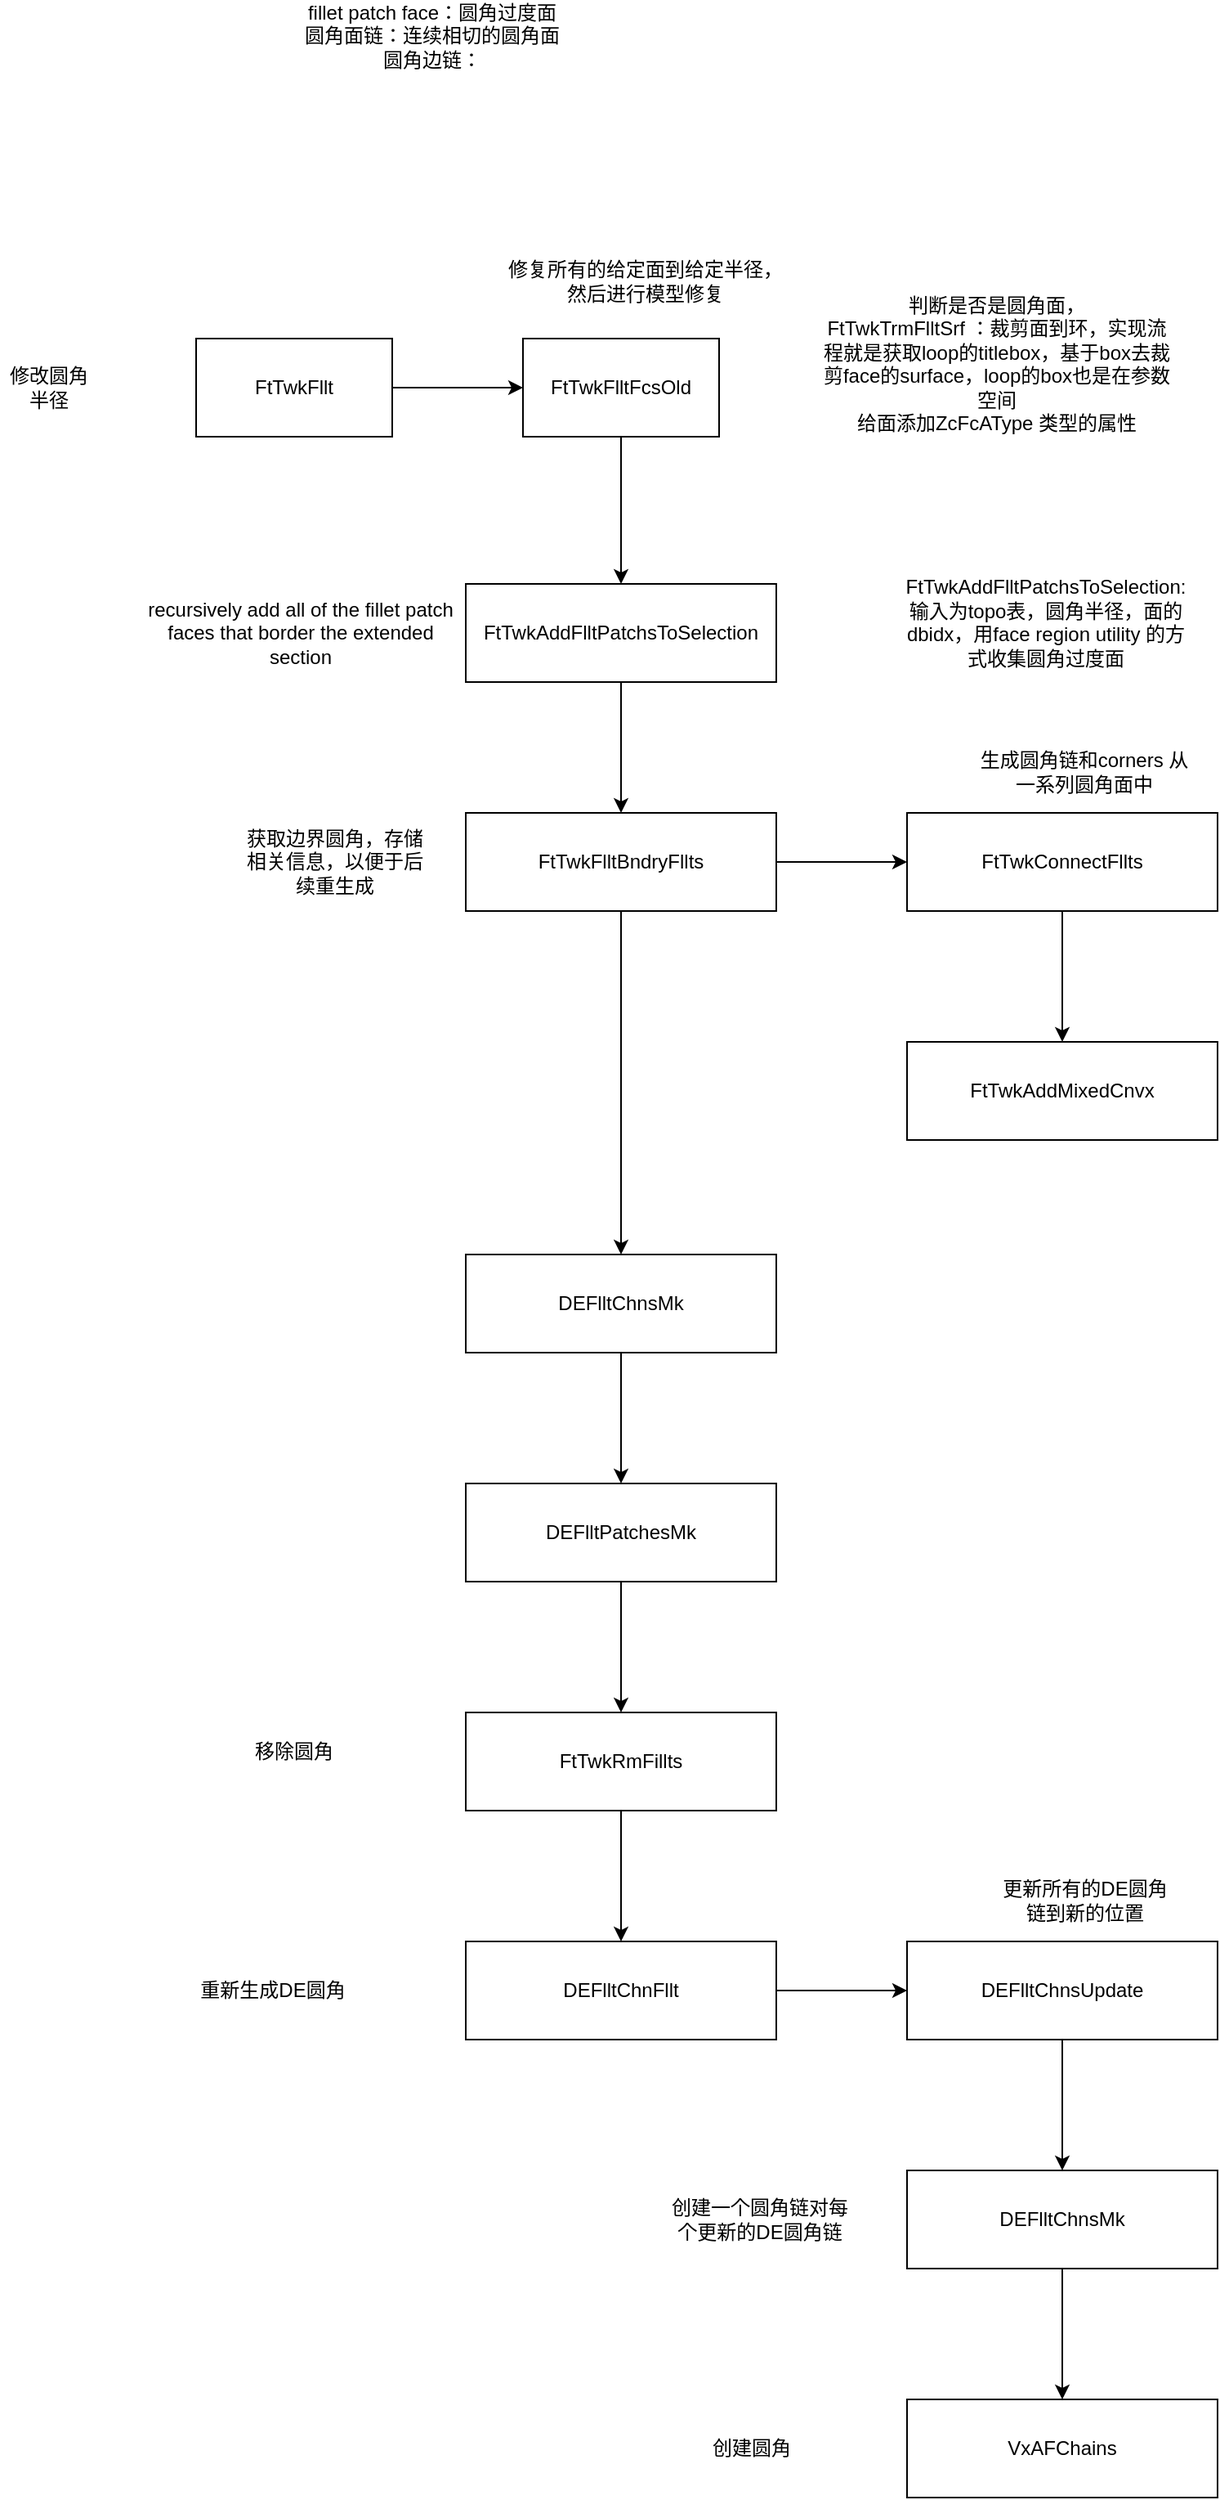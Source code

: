 <mxfile version="24.7.16">
  <diagram name="第 1 页" id="iBJ_GWcfPtX9u_OSnHqf">
    <mxGraphModel dx="1050" dy="618" grid="1" gridSize="10" guides="1" tooltips="1" connect="1" arrows="1" fold="1" page="1" pageScale="1" pageWidth="827" pageHeight="1169" math="0" shadow="0">
      <root>
        <mxCell id="0" />
        <mxCell id="1" parent="0" />
        <mxCell id="LDhWUrSwQTJ1c1cMy9sq-4" value="" style="edgeStyle=orthogonalEdgeStyle;rounded=0;orthogonalLoop=1;jettySize=auto;html=1;" edge="1" parent="1" source="LDhWUrSwQTJ1c1cMy9sq-1" target="LDhWUrSwQTJ1c1cMy9sq-3">
          <mxGeometry relative="1" as="geometry" />
        </mxCell>
        <mxCell id="LDhWUrSwQTJ1c1cMy9sq-1" value="FtTwkFllt" style="rounded=0;whiteSpace=wrap;html=1;" vertex="1" parent="1">
          <mxGeometry x="350" y="290" width="120" height="60" as="geometry" />
        </mxCell>
        <mxCell id="LDhWUrSwQTJ1c1cMy9sq-2" value="修改圆角半径" style="text;html=1;align=center;verticalAlign=middle;whiteSpace=wrap;rounded=0;" vertex="1" parent="1">
          <mxGeometry x="230" y="305" width="60" height="30" as="geometry" />
        </mxCell>
        <mxCell id="LDhWUrSwQTJ1c1cMy9sq-8" value="" style="edgeStyle=orthogonalEdgeStyle;rounded=0;orthogonalLoop=1;jettySize=auto;html=1;" edge="1" parent="1" source="LDhWUrSwQTJ1c1cMy9sq-3" target="LDhWUrSwQTJ1c1cMy9sq-7">
          <mxGeometry relative="1" as="geometry" />
        </mxCell>
        <mxCell id="LDhWUrSwQTJ1c1cMy9sq-3" value="FtTwkFlltFcsOld" style="rounded=0;whiteSpace=wrap;html=1;" vertex="1" parent="1">
          <mxGeometry x="550" y="290" width="120" height="60" as="geometry" />
        </mxCell>
        <mxCell id="LDhWUrSwQTJ1c1cMy9sq-5" value="修复所有的给定面到给定半径，然后进行模型修复" style="text;html=1;align=center;verticalAlign=middle;whiteSpace=wrap;rounded=0;" vertex="1" parent="1">
          <mxGeometry x="540" y="240" width="170" height="30" as="geometry" />
        </mxCell>
        <mxCell id="LDhWUrSwQTJ1c1cMy9sq-6" value="判断是否是圆角面，&lt;div&gt;FtTwkTrmFlltSrf ：裁剪面到环，实现流程就是获取loop的titlebox，基于box去裁剪face的surface，loop的box也是在参数空间&lt;/div&gt;&lt;div&gt;给面添加ZcFcAType 类型的属性&lt;/div&gt;&lt;div&gt;&lt;br&gt;&lt;/div&gt;&lt;div&gt;&lt;br&gt;&lt;/div&gt;" style="text;html=1;align=center;verticalAlign=middle;whiteSpace=wrap;rounded=0;" vertex="1" parent="1">
          <mxGeometry x="730" y="305" width="220" height="30" as="geometry" />
        </mxCell>
        <mxCell id="LDhWUrSwQTJ1c1cMy9sq-13" value="" style="edgeStyle=orthogonalEdgeStyle;rounded=0;orthogonalLoop=1;jettySize=auto;html=1;" edge="1" parent="1" source="LDhWUrSwQTJ1c1cMy9sq-7" target="LDhWUrSwQTJ1c1cMy9sq-12">
          <mxGeometry relative="1" as="geometry" />
        </mxCell>
        <mxCell id="LDhWUrSwQTJ1c1cMy9sq-7" value="FtTwkAddFlltPatchsToSelection" style="rounded=0;whiteSpace=wrap;html=1;" vertex="1" parent="1">
          <mxGeometry x="515" y="440" width="190" height="60" as="geometry" />
        </mxCell>
        <mxCell id="LDhWUrSwQTJ1c1cMy9sq-9" value="recursively add all of the fillet patch faces that border the extended section" style="text;html=1;align=center;verticalAlign=middle;whiteSpace=wrap;rounded=0;" vertex="1" parent="1">
          <mxGeometry x="319" y="455" width="190" height="30" as="geometry" />
        </mxCell>
        <mxCell id="LDhWUrSwQTJ1c1cMy9sq-10" value="FtTwkAddFlltPatchsToSelection:输入为topo表，圆角半径，面的dbidx，用face region utility 的方式收集圆角过度面&lt;div&gt;&lt;br&gt;&lt;div&gt;&lt;br&gt;&lt;/div&gt;&lt;/div&gt;" style="text;html=1;align=center;verticalAlign=middle;whiteSpace=wrap;rounded=0;" vertex="1" parent="1">
          <mxGeometry x="780" y="455" width="180" height="45" as="geometry" />
        </mxCell>
        <mxCell id="LDhWUrSwQTJ1c1cMy9sq-11" value="fillet patch face：圆角过度面&lt;div&gt;圆角面链：连续相切的圆角面&lt;/div&gt;&lt;div&gt;圆角边链：&lt;/div&gt;" style="text;html=1;align=center;verticalAlign=middle;whiteSpace=wrap;rounded=0;" vertex="1" parent="1">
          <mxGeometry x="319" y="90" width="351" height="30" as="geometry" />
        </mxCell>
        <mxCell id="LDhWUrSwQTJ1c1cMy9sq-16" value="" style="edgeStyle=orthogonalEdgeStyle;rounded=0;orthogonalLoop=1;jettySize=auto;html=1;" edge="1" parent="1" source="LDhWUrSwQTJ1c1cMy9sq-12" target="LDhWUrSwQTJ1c1cMy9sq-15">
          <mxGeometry relative="1" as="geometry" />
        </mxCell>
        <mxCell id="LDhWUrSwQTJ1c1cMy9sq-21" value="" style="edgeStyle=orthogonalEdgeStyle;rounded=0;orthogonalLoop=1;jettySize=auto;html=1;" edge="1" parent="1" source="LDhWUrSwQTJ1c1cMy9sq-12" target="LDhWUrSwQTJ1c1cMy9sq-20">
          <mxGeometry relative="1" as="geometry" />
        </mxCell>
        <mxCell id="LDhWUrSwQTJ1c1cMy9sq-12" value="FtTwkFlltBndryFllts" style="rounded=0;whiteSpace=wrap;html=1;" vertex="1" parent="1">
          <mxGeometry x="515" y="580" width="190" height="60" as="geometry" />
        </mxCell>
        <mxCell id="LDhWUrSwQTJ1c1cMy9sq-14" value="获取边界圆角，存储相关信息，以便于后续重生成" style="text;html=1;align=center;verticalAlign=middle;whiteSpace=wrap;rounded=0;" vertex="1" parent="1">
          <mxGeometry x="380" y="595" width="110" height="30" as="geometry" />
        </mxCell>
        <mxCell id="LDhWUrSwQTJ1c1cMy9sq-19" value="" style="edgeStyle=orthogonalEdgeStyle;rounded=0;orthogonalLoop=1;jettySize=auto;html=1;" edge="1" parent="1" source="LDhWUrSwQTJ1c1cMy9sq-15" target="LDhWUrSwQTJ1c1cMy9sq-18">
          <mxGeometry relative="1" as="geometry" />
        </mxCell>
        <mxCell id="LDhWUrSwQTJ1c1cMy9sq-15" value="FtTwkConnectFllts" style="rounded=0;whiteSpace=wrap;html=1;" vertex="1" parent="1">
          <mxGeometry x="785" y="580" width="190" height="60" as="geometry" />
        </mxCell>
        <mxCell id="LDhWUrSwQTJ1c1cMy9sq-17" value="生成圆角链和corners 从一系列圆角面中" style="text;html=1;align=center;verticalAlign=middle;whiteSpace=wrap;rounded=0;" vertex="1" parent="1">
          <mxGeometry x="827" y="540" width="133" height="30" as="geometry" />
        </mxCell>
        <mxCell id="LDhWUrSwQTJ1c1cMy9sq-18" value="FtTwkAddMixedCnvx" style="rounded=0;whiteSpace=wrap;html=1;" vertex="1" parent="1">
          <mxGeometry x="785" y="720" width="190" height="60" as="geometry" />
        </mxCell>
        <mxCell id="LDhWUrSwQTJ1c1cMy9sq-23" value="" style="edgeStyle=orthogonalEdgeStyle;rounded=0;orthogonalLoop=1;jettySize=auto;html=1;" edge="1" parent="1" source="LDhWUrSwQTJ1c1cMy9sq-20" target="LDhWUrSwQTJ1c1cMy9sq-22">
          <mxGeometry relative="1" as="geometry" />
        </mxCell>
        <mxCell id="LDhWUrSwQTJ1c1cMy9sq-20" value="DEFlltChnsMk" style="rounded=0;whiteSpace=wrap;html=1;" vertex="1" parent="1">
          <mxGeometry x="515" y="850" width="190" height="60" as="geometry" />
        </mxCell>
        <mxCell id="LDhWUrSwQTJ1c1cMy9sq-25" value="" style="edgeStyle=orthogonalEdgeStyle;rounded=0;orthogonalLoop=1;jettySize=auto;html=1;" edge="1" parent="1" source="LDhWUrSwQTJ1c1cMy9sq-22" target="LDhWUrSwQTJ1c1cMy9sq-24">
          <mxGeometry relative="1" as="geometry" />
        </mxCell>
        <mxCell id="LDhWUrSwQTJ1c1cMy9sq-22" value="DEFlltPatchesMk" style="rounded=0;whiteSpace=wrap;html=1;" vertex="1" parent="1">
          <mxGeometry x="515" y="990" width="190" height="60" as="geometry" />
        </mxCell>
        <mxCell id="LDhWUrSwQTJ1c1cMy9sq-28" value="" style="edgeStyle=orthogonalEdgeStyle;rounded=0;orthogonalLoop=1;jettySize=auto;html=1;" edge="1" parent="1" source="LDhWUrSwQTJ1c1cMy9sq-24" target="LDhWUrSwQTJ1c1cMy9sq-27">
          <mxGeometry relative="1" as="geometry" />
        </mxCell>
        <mxCell id="LDhWUrSwQTJ1c1cMy9sq-24" value="FtTwkRmFillts" style="rounded=0;whiteSpace=wrap;html=1;" vertex="1" parent="1">
          <mxGeometry x="515" y="1130" width="190" height="60" as="geometry" />
        </mxCell>
        <mxCell id="LDhWUrSwQTJ1c1cMy9sq-26" value="移除圆角" style="text;html=1;align=center;verticalAlign=middle;whiteSpace=wrap;rounded=0;" vertex="1" parent="1">
          <mxGeometry x="380" y="1139" width="60" height="30" as="geometry" />
        </mxCell>
        <mxCell id="LDhWUrSwQTJ1c1cMy9sq-31" value="" style="edgeStyle=orthogonalEdgeStyle;rounded=0;orthogonalLoop=1;jettySize=auto;html=1;" edge="1" parent="1" source="LDhWUrSwQTJ1c1cMy9sq-27" target="LDhWUrSwQTJ1c1cMy9sq-30">
          <mxGeometry relative="1" as="geometry" />
        </mxCell>
        <mxCell id="LDhWUrSwQTJ1c1cMy9sq-27" value="DEFlltChnFllt" style="rounded=0;whiteSpace=wrap;html=1;" vertex="1" parent="1">
          <mxGeometry x="515" y="1270" width="190" height="60" as="geometry" />
        </mxCell>
        <mxCell id="LDhWUrSwQTJ1c1cMy9sq-29" value="重新生成DE圆角" style="text;html=1;align=center;verticalAlign=middle;whiteSpace=wrap;rounded=0;" vertex="1" parent="1">
          <mxGeometry x="350" y="1285" width="94" height="30" as="geometry" />
        </mxCell>
        <mxCell id="LDhWUrSwQTJ1c1cMy9sq-34" value="" style="edgeStyle=orthogonalEdgeStyle;rounded=0;orthogonalLoop=1;jettySize=auto;html=1;" edge="1" parent="1" source="LDhWUrSwQTJ1c1cMy9sq-30" target="LDhWUrSwQTJ1c1cMy9sq-33">
          <mxGeometry relative="1" as="geometry" />
        </mxCell>
        <mxCell id="LDhWUrSwQTJ1c1cMy9sq-30" value="DEFlltChnsUpdate" style="rounded=0;whiteSpace=wrap;html=1;" vertex="1" parent="1">
          <mxGeometry x="785" y="1270" width="190" height="60" as="geometry" />
        </mxCell>
        <mxCell id="LDhWUrSwQTJ1c1cMy9sq-32" value="更新所有的DE圆角链到新的位置" style="text;html=1;align=center;verticalAlign=middle;whiteSpace=wrap;rounded=0;" vertex="1" parent="1">
          <mxGeometry x="838.5" y="1230" width="110" height="30" as="geometry" />
        </mxCell>
        <mxCell id="LDhWUrSwQTJ1c1cMy9sq-37" value="" style="edgeStyle=orthogonalEdgeStyle;rounded=0;orthogonalLoop=1;jettySize=auto;html=1;" edge="1" parent="1" source="LDhWUrSwQTJ1c1cMy9sq-33" target="LDhWUrSwQTJ1c1cMy9sq-36">
          <mxGeometry relative="1" as="geometry" />
        </mxCell>
        <mxCell id="LDhWUrSwQTJ1c1cMy9sq-33" value="DEFlltChnsMk" style="rounded=0;whiteSpace=wrap;html=1;" vertex="1" parent="1">
          <mxGeometry x="785" y="1410" width="190" height="60" as="geometry" />
        </mxCell>
        <mxCell id="LDhWUrSwQTJ1c1cMy9sq-35" value="创建一个圆角链对每个更新的DE圆角链" style="text;html=1;align=center;verticalAlign=middle;whiteSpace=wrap;rounded=0;" vertex="1" parent="1">
          <mxGeometry x="640" y="1425" width="110" height="30" as="geometry" />
        </mxCell>
        <mxCell id="LDhWUrSwQTJ1c1cMy9sq-36" value="VxAFChains" style="rounded=0;whiteSpace=wrap;html=1;" vertex="1" parent="1">
          <mxGeometry x="785" y="1550" width="190" height="60" as="geometry" />
        </mxCell>
        <mxCell id="LDhWUrSwQTJ1c1cMy9sq-38" value="创建圆角" style="text;html=1;align=center;verticalAlign=middle;whiteSpace=wrap;rounded=0;" vertex="1" parent="1">
          <mxGeometry x="660" y="1565" width="60" height="30" as="geometry" />
        </mxCell>
      </root>
    </mxGraphModel>
  </diagram>
</mxfile>
